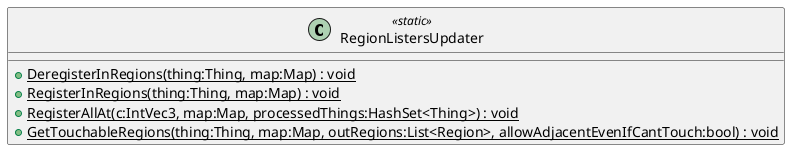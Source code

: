 @startuml
class RegionListersUpdater <<static>> {
    + {static} DeregisterInRegions(thing:Thing, map:Map) : void
    + {static} RegisterInRegions(thing:Thing, map:Map) : void
    + {static} RegisterAllAt(c:IntVec3, map:Map, processedThings:HashSet<Thing>) : void
    + {static} GetTouchableRegions(thing:Thing, map:Map, outRegions:List<Region>, allowAdjacentEvenIfCantTouch:bool) : void
}
@enduml
